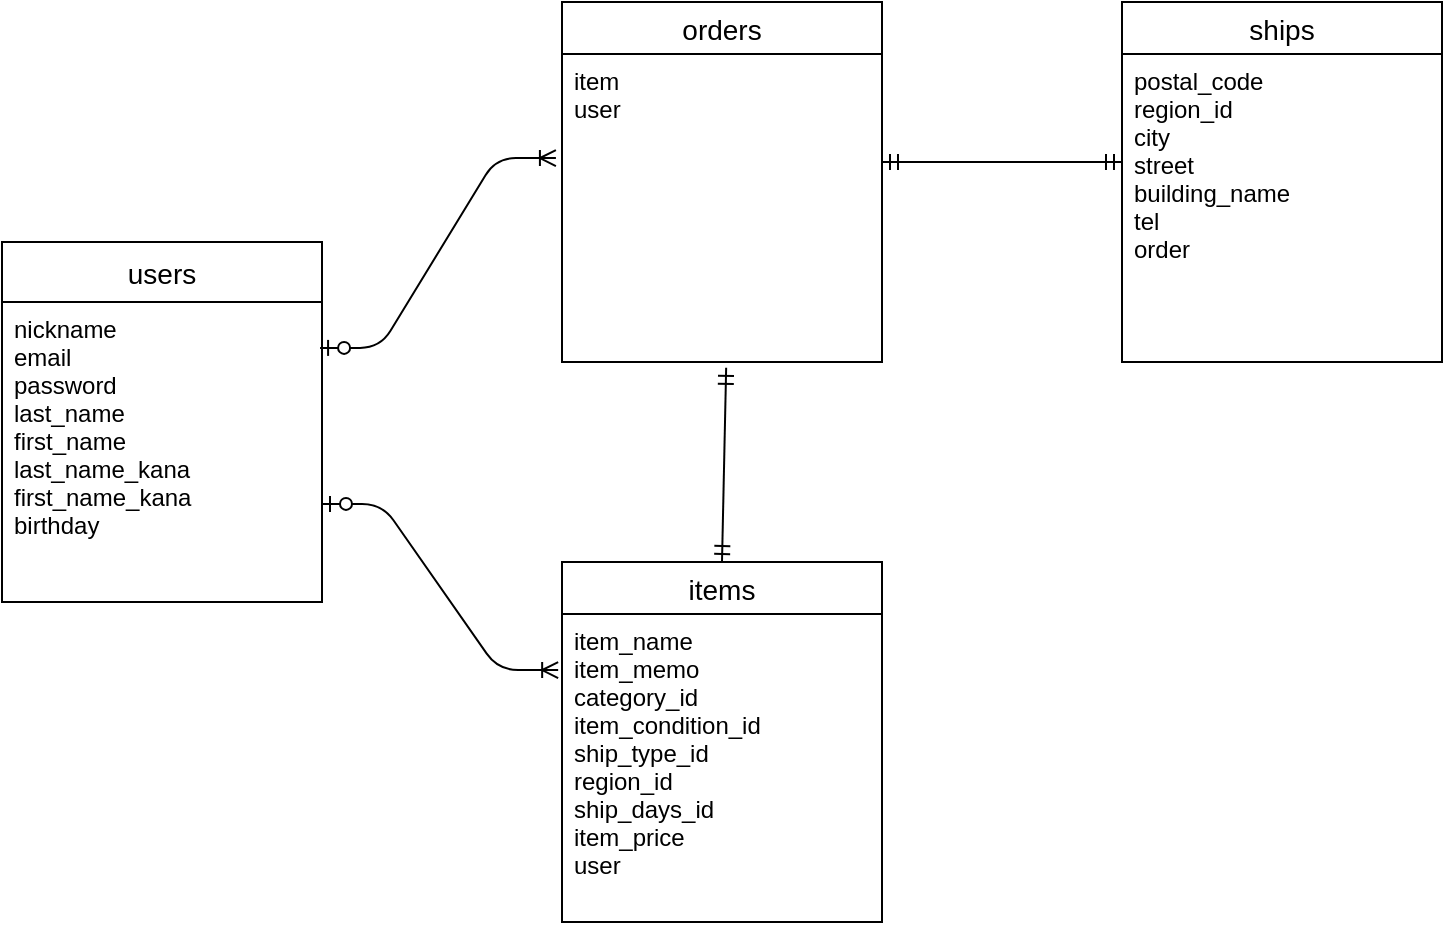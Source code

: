 <mxfile>
    <diagram id="h4wjXdsQuqKpjZxbvMIA" name="ページ1">
        <mxGraphModel dx="712" dy="816" grid="1" gridSize="10" guides="1" tooltips="1" connect="1" arrows="1" fold="1" page="1" pageScale="1" pageWidth="827" pageHeight="1169" math="0" shadow="0">
            <root>
                <mxCell id="0"/>
                <mxCell id="1" parent="0"/>
                <mxCell id="2" value="users" style="swimlane;fontStyle=0;childLayout=stackLayout;horizontal=1;startSize=30;horizontalStack=0;resizeParent=1;resizeParentMax=0;resizeLast=0;collapsible=1;marginBottom=0;align=center;fontSize=14;" parent="1" vertex="1">
                    <mxGeometry x="40" y="360" width="160" height="180" as="geometry"/>
                </mxCell>
                <mxCell id="5" value="nickname&#10;email&#10;password&#10;last_name&#10;first_name&#10;last_name_kana&#10;first_name_kana&#10;birthday" style="text;strokeColor=none;fillColor=none;spacingLeft=4;spacingRight=4;overflow=hidden;rotatable=0;points=[[0,0.5],[1,0.5]];portConstraint=eastwest;fontSize=12;" parent="2" vertex="1">
                    <mxGeometry y="30" width="160" height="150" as="geometry"/>
                </mxCell>
                <mxCell id="6" value="items" style="swimlane;fontStyle=0;childLayout=stackLayout;horizontal=1;startSize=26;horizontalStack=0;resizeParent=1;resizeParentMax=0;resizeLast=0;collapsible=1;marginBottom=0;align=center;fontSize=14;" parent="1" vertex="1">
                    <mxGeometry x="320" y="520" width="160" height="180" as="geometry"/>
                </mxCell>
                <mxCell id="7" value="item_name&#10;item_memo&#10;category_id&#10;item_condition_id&#10;ship_type_id&#10;region_id&#10;ship_days_id&#10;item_price&#10;user" style="text;strokeColor=none;fillColor=none;spacingLeft=4;spacingRight=4;overflow=hidden;rotatable=0;points=[[0,0.5],[1,0.5]];portConstraint=eastwest;fontSize=12;" parent="6" vertex="1">
                    <mxGeometry y="26" width="160" height="154" as="geometry"/>
                </mxCell>
                <mxCell id="9" value="orders" style="swimlane;fontStyle=0;childLayout=stackLayout;horizontal=1;startSize=26;horizontalStack=0;resizeParent=1;resizeParentMax=0;resizeLast=0;collapsible=1;marginBottom=0;align=center;fontSize=14;" parent="1" vertex="1">
                    <mxGeometry x="320" y="240" width="160" height="180" as="geometry"/>
                </mxCell>
                <mxCell id="10" value="item&#10;user" style="text;strokeColor=none;fillColor=none;spacingLeft=4;spacingRight=4;overflow=hidden;rotatable=0;points=[[0,0.5],[1,0.5]];portConstraint=eastwest;fontSize=12;" parent="9" vertex="1">
                    <mxGeometry y="26" width="160" height="154" as="geometry"/>
                </mxCell>
                <mxCell id="11" value="ships" style="swimlane;fontStyle=0;childLayout=stackLayout;horizontal=1;startSize=26;horizontalStack=0;resizeParent=1;resizeParentMax=0;resizeLast=0;collapsible=1;marginBottom=0;align=center;fontSize=14;" parent="1" vertex="1">
                    <mxGeometry x="600" y="240" width="160" height="180" as="geometry"/>
                </mxCell>
                <mxCell id="12" value="postal_code&#10;region_id&#10;city&#10;street&#10;building_name&#10;tel&#10;order" style="text;strokeColor=none;fillColor=none;spacingLeft=4;spacingRight=4;overflow=hidden;rotatable=0;points=[[0,0.5],[1,0.5]];portConstraint=eastwest;fontSize=12;" parent="11" vertex="1">
                    <mxGeometry y="26" width="160" height="154" as="geometry"/>
                </mxCell>
                <mxCell id="34" value="" style="fontSize=12;html=1;endArrow=ERmandOne;startArrow=ERmandOne;elbow=vertical;exitX=1;exitY=0.351;exitDx=0;exitDy=0;exitPerimeter=0;entryX=0;entryY=0.351;entryDx=0;entryDy=0;entryPerimeter=0;" parent="1" source="10" target="12" edge="1">
                    <mxGeometry width="100" height="100" relative="1" as="geometry">
                        <mxPoint x="510" y="540" as="sourcePoint"/>
                        <mxPoint x="570" y="430" as="targetPoint"/>
                        <Array as="points">
                            <mxPoint x="550" y="320"/>
                        </Array>
                    </mxGeometry>
                </mxCell>
                <mxCell id="39" value="" style="edgeStyle=entityRelationEdgeStyle;fontSize=12;html=1;endArrow=ERoneToMany;startArrow=ERzeroToOne;elbow=vertical;entryX=-0.019;entryY=0.338;entryDx=0;entryDy=0;exitX=0.994;exitY=0.153;exitDx=0;exitDy=0;exitPerimeter=0;entryPerimeter=0;" parent="1" source="5" target="10" edge="1">
                    <mxGeometry width="100" height="100" relative="1" as="geometry">
                        <mxPoint x="212.08" y="299.95" as="sourcePoint"/>
                        <mxPoint x="330" y="163" as="targetPoint"/>
                    </mxGeometry>
                </mxCell>
                <mxCell id="40" value="" style="edgeStyle=entityRelationEdgeStyle;fontSize=12;html=1;endArrow=ERoneToMany;startArrow=ERzeroToOne;elbow=vertical;entryX=-0.012;entryY=0.182;entryDx=0;entryDy=0;exitX=1;exitY=0.673;exitDx=0;exitDy=0;exitPerimeter=0;entryPerimeter=0;" edge="1" parent="1" source="5" target="7">
                    <mxGeometry width="100" height="100" relative="1" as="geometry">
                        <mxPoint x="209.04" y="422.95" as="sourcePoint"/>
                        <mxPoint x="326.96" y="328.052" as="targetPoint"/>
                    </mxGeometry>
                </mxCell>
                <mxCell id="41" value="" style="fontSize=12;html=1;endArrow=ERmandOne;startArrow=ERmandOne;elbow=vertical;exitX=0.513;exitY=1.019;exitDx=0;exitDy=0;exitPerimeter=0;entryX=0.5;entryY=0;entryDx=0;entryDy=0;" edge="1" parent="1" source="10" target="6">
                    <mxGeometry width="100" height="100" relative="1" as="geometry">
                        <mxPoint x="490" y="330.054" as="sourcePoint"/>
                        <mxPoint x="550" y="490" as="targetPoint"/>
                    </mxGeometry>
                </mxCell>
            </root>
        </mxGraphModel>
    </diagram>
</mxfile>
